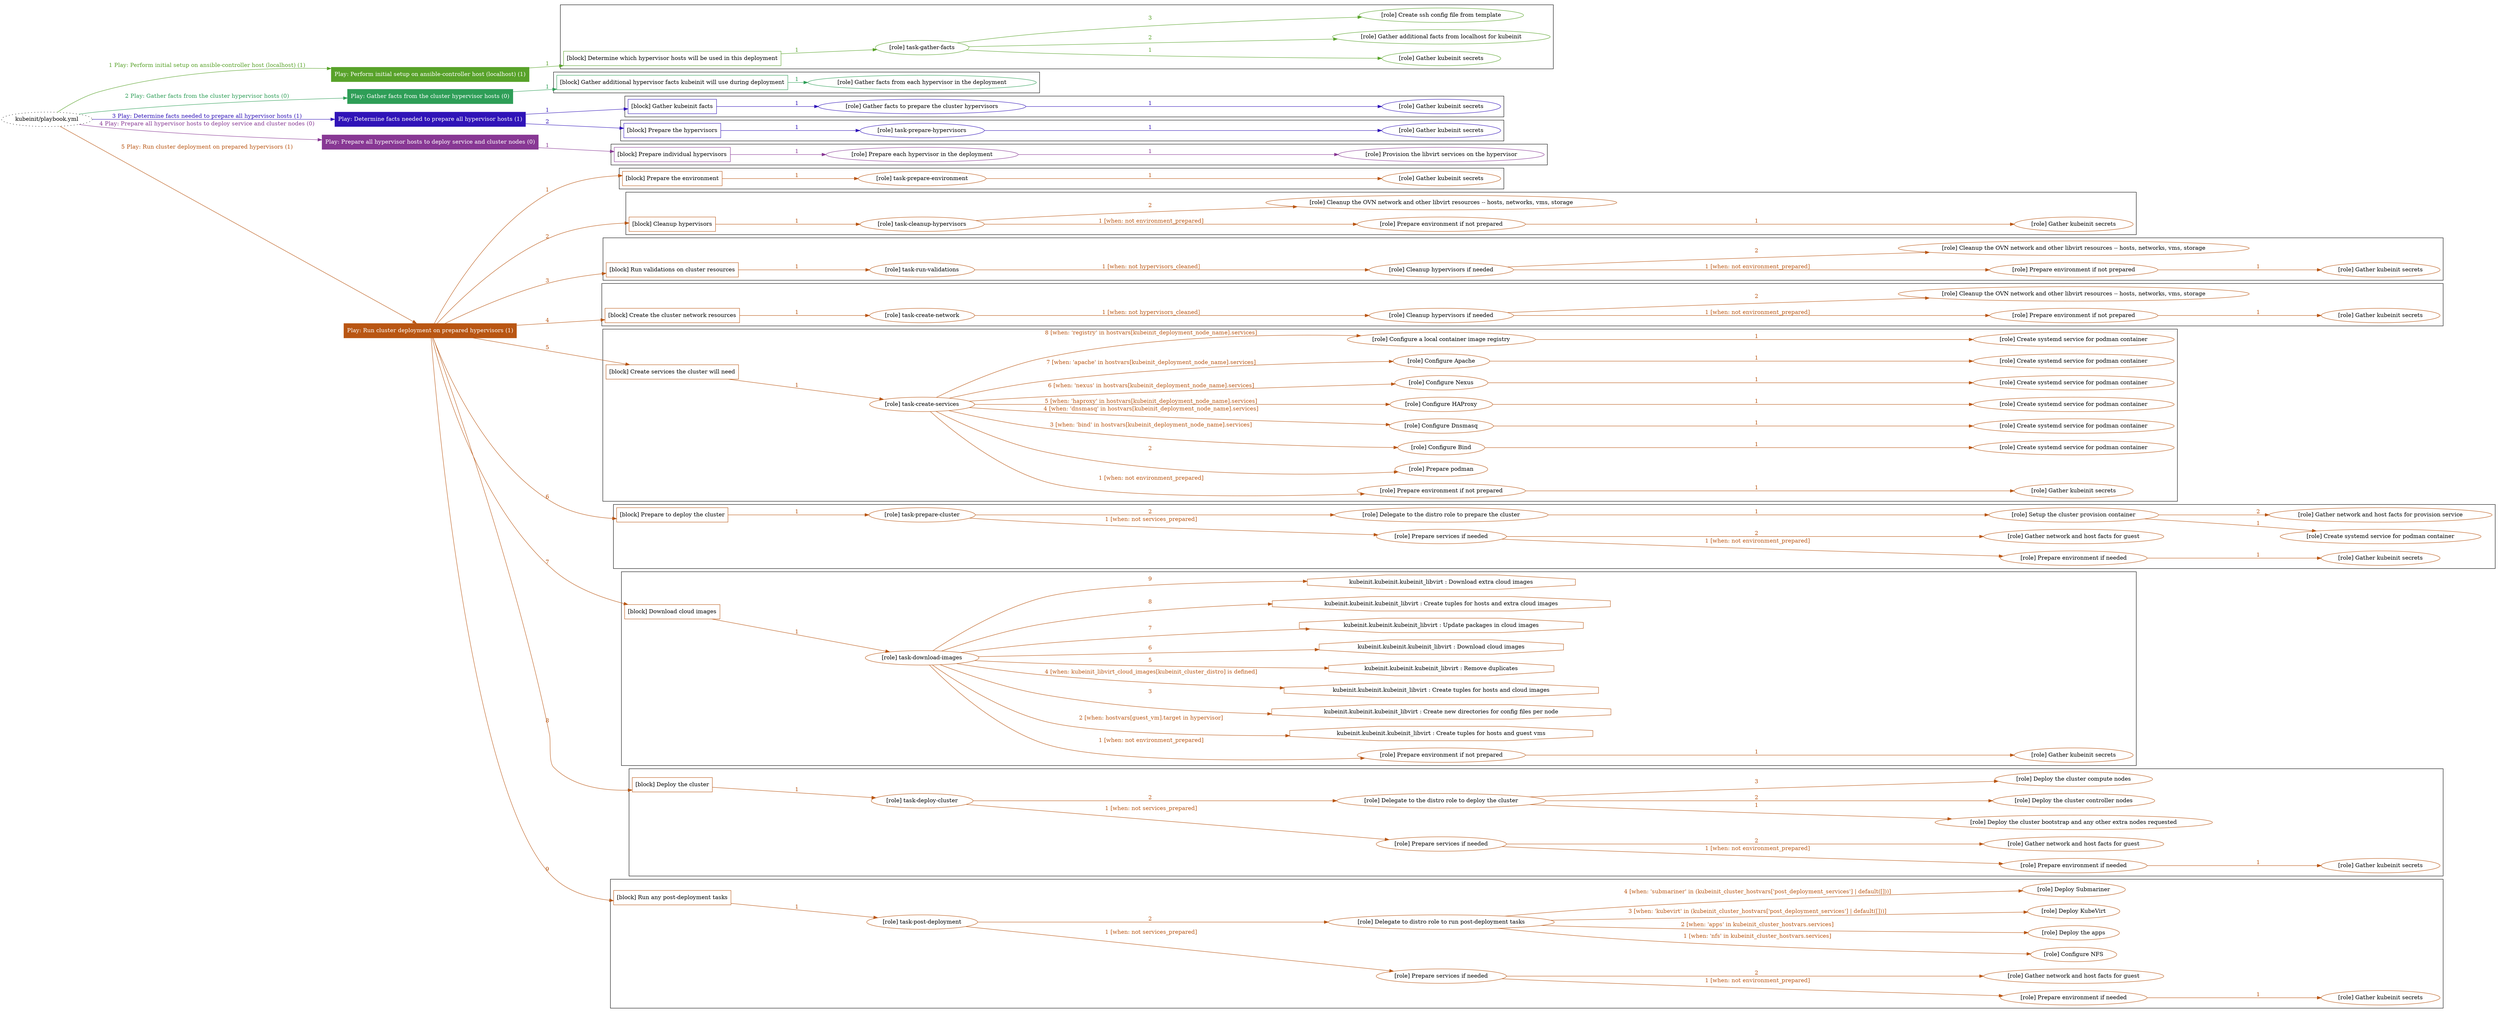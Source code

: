 digraph {
	graph [concentrate=true ordering=in rankdir=LR ratio=fill]
	edge [esep=5 sep=10]
	"kubeinit/playbook.yml" [URL="/home/runner/work/kubeinit/kubeinit/kubeinit/playbook.yml" id=playbook_d2b814b4 style=dotted]
	"kubeinit/playbook.yml" -> play_154e92ad [label="1 Play: Perform initial setup on ansible-controller host (localhost) (1)" color="#58a22a" fontcolor="#58a22a" id=edge_play_154e92ad labeltooltip="1 Play: Perform initial setup on ansible-controller host (localhost) (1)" tooltip="1 Play: Perform initial setup on ansible-controller host (localhost) (1)"]
	subgraph "Play: Perform initial setup on ansible-controller host (localhost) (1)" {
		play_154e92ad [label="Play: Perform initial setup on ansible-controller host (localhost) (1)" URL="/home/runner/work/kubeinit/kubeinit/kubeinit/playbook.yml" color="#58a22a" fontcolor="#ffffff" id=play_154e92ad shape=box style=filled tooltip=localhost]
		play_154e92ad -> block_13968e17 [label=1 color="#58a22a" fontcolor="#58a22a" id=edge_block_13968e17 labeltooltip=1 tooltip=1]
		subgraph cluster_block_13968e17 {
			block_13968e17 [label="[block] Determine which hypervisor hosts will be used in this deployment" URL="/home/runner/work/kubeinit/kubeinit/kubeinit/playbook.yml" color="#58a22a" id=block_13968e17 labeltooltip="Determine which hypervisor hosts will be used in this deployment" shape=box tooltip="Determine which hypervisor hosts will be used in this deployment"]
			block_13968e17 -> role_b51eee22 [label="1 " color="#58a22a" fontcolor="#58a22a" id=edge_role_b51eee22 labeltooltip="1 " tooltip="1 "]
			subgraph "task-gather-facts" {
				role_b51eee22 [label="[role] task-gather-facts" URL="/home/runner/work/kubeinit/kubeinit/kubeinit/playbook.yml" color="#58a22a" id=role_b51eee22 tooltip="task-gather-facts"]
				role_b51eee22 -> role_96f18a32 [label="1 " color="#58a22a" fontcolor="#58a22a" id=edge_role_96f18a32 labeltooltip="1 " tooltip="1 "]
				subgraph "Gather kubeinit secrets" {
					role_96f18a32 [label="[role] Gather kubeinit secrets" URL="/home/runner/.ansible/collections/ansible_collections/kubeinit/kubeinit/roles/kubeinit_prepare/tasks/build_hypervisors_group.yml" color="#58a22a" id=role_96f18a32 tooltip="Gather kubeinit secrets"]
				}
				role_b51eee22 -> role_b0f4a7f4 [label="2 " color="#58a22a" fontcolor="#58a22a" id=edge_role_b0f4a7f4 labeltooltip="2 " tooltip="2 "]
				subgraph "Gather additional facts from localhost for kubeinit" {
					role_b0f4a7f4 [label="[role] Gather additional facts from localhost for kubeinit" URL="/home/runner/.ansible/collections/ansible_collections/kubeinit/kubeinit/roles/kubeinit_prepare/tasks/build_hypervisors_group.yml" color="#58a22a" id=role_b0f4a7f4 tooltip="Gather additional facts from localhost for kubeinit"]
				}
				role_b51eee22 -> role_d3a2ee79 [label="3 " color="#58a22a" fontcolor="#58a22a" id=edge_role_d3a2ee79 labeltooltip="3 " tooltip="3 "]
				subgraph "Create ssh config file from template" {
					role_d3a2ee79 [label="[role] Create ssh config file from template" URL="/home/runner/.ansible/collections/ansible_collections/kubeinit/kubeinit/roles/kubeinit_prepare/tasks/build_hypervisors_group.yml" color="#58a22a" id=role_d3a2ee79 tooltip="Create ssh config file from template"]
				}
			}
		}
	}
	"kubeinit/playbook.yml" -> play_46aafa83 [label="2 Play: Gather facts from the cluster hypervisor hosts (0)" color="#2e9e57" fontcolor="#2e9e57" id=edge_play_46aafa83 labeltooltip="2 Play: Gather facts from the cluster hypervisor hosts (0)" tooltip="2 Play: Gather facts from the cluster hypervisor hosts (0)"]
	subgraph "Play: Gather facts from the cluster hypervisor hosts (0)" {
		play_46aafa83 [label="Play: Gather facts from the cluster hypervisor hosts (0)" URL="/home/runner/work/kubeinit/kubeinit/kubeinit/playbook.yml" color="#2e9e57" fontcolor="#ffffff" id=play_46aafa83 shape=box style=filled tooltip="Play: Gather facts from the cluster hypervisor hosts (0)"]
		play_46aafa83 -> block_0cdc65f1 [label=1 color="#2e9e57" fontcolor="#2e9e57" id=edge_block_0cdc65f1 labeltooltip=1 tooltip=1]
		subgraph cluster_block_0cdc65f1 {
			block_0cdc65f1 [label="[block] Gather additional hypervisor facts kubeinit will use during deployment" URL="/home/runner/work/kubeinit/kubeinit/kubeinit/playbook.yml" color="#2e9e57" id=block_0cdc65f1 labeltooltip="Gather additional hypervisor facts kubeinit will use during deployment" shape=box tooltip="Gather additional hypervisor facts kubeinit will use during deployment"]
			block_0cdc65f1 -> role_255d3700 [label="1 " color="#2e9e57" fontcolor="#2e9e57" id=edge_role_255d3700 labeltooltip="1 " tooltip="1 "]
			subgraph "Gather facts from each hypervisor in the deployment" {
				role_255d3700 [label="[role] Gather facts from each hypervisor in the deployment" URL="/home/runner/work/kubeinit/kubeinit/kubeinit/playbook.yml" color="#2e9e57" id=role_255d3700 tooltip="Gather facts from each hypervisor in the deployment"]
			}
		}
	}
	"kubeinit/playbook.yml" -> play_fd5deed7 [label="3 Play: Determine facts needed to prepare all hypervisor hosts (1)" color="#3014b8" fontcolor="#3014b8" id=edge_play_fd5deed7 labeltooltip="3 Play: Determine facts needed to prepare all hypervisor hosts (1)" tooltip="3 Play: Determine facts needed to prepare all hypervisor hosts (1)"]
	subgraph "Play: Determine facts needed to prepare all hypervisor hosts (1)" {
		play_fd5deed7 [label="Play: Determine facts needed to prepare all hypervisor hosts (1)" URL="/home/runner/work/kubeinit/kubeinit/kubeinit/playbook.yml" color="#3014b8" fontcolor="#ffffff" id=play_fd5deed7 shape=box style=filled tooltip=localhost]
		play_fd5deed7 -> block_5068789d [label=1 color="#3014b8" fontcolor="#3014b8" id=edge_block_5068789d labeltooltip=1 tooltip=1]
		subgraph cluster_block_5068789d {
			block_5068789d [label="[block] Gather kubeinit facts" URL="/home/runner/work/kubeinit/kubeinit/kubeinit/playbook.yml" color="#3014b8" id=block_5068789d labeltooltip="Gather kubeinit facts" shape=box tooltip="Gather kubeinit facts"]
			block_5068789d -> role_d16a513b [label="1 " color="#3014b8" fontcolor="#3014b8" id=edge_role_d16a513b labeltooltip="1 " tooltip="1 "]
			subgraph "Gather facts to prepare the cluster hypervisors" {
				role_d16a513b [label="[role] Gather facts to prepare the cluster hypervisors" URL="/home/runner/work/kubeinit/kubeinit/kubeinit/playbook.yml" color="#3014b8" id=role_d16a513b tooltip="Gather facts to prepare the cluster hypervisors"]
				role_d16a513b -> role_ef326f4a [label="1 " color="#3014b8" fontcolor="#3014b8" id=edge_role_ef326f4a labeltooltip="1 " tooltip="1 "]
				subgraph "Gather kubeinit secrets" {
					role_ef326f4a [label="[role] Gather kubeinit secrets" URL="/home/runner/.ansible/collections/ansible_collections/kubeinit/kubeinit/roles/kubeinit_prepare/tasks/gather_kubeinit_facts.yml" color="#3014b8" id=role_ef326f4a tooltip="Gather kubeinit secrets"]
				}
			}
		}
		play_fd5deed7 -> block_6283564b [label=2 color="#3014b8" fontcolor="#3014b8" id=edge_block_6283564b labeltooltip=2 tooltip=2]
		subgraph cluster_block_6283564b {
			block_6283564b [label="[block] Prepare the hypervisors" URL="/home/runner/work/kubeinit/kubeinit/kubeinit/playbook.yml" color="#3014b8" id=block_6283564b labeltooltip="Prepare the hypervisors" shape=box tooltip="Prepare the hypervisors"]
			block_6283564b -> role_56ad19a8 [label="1 " color="#3014b8" fontcolor="#3014b8" id=edge_role_56ad19a8 labeltooltip="1 " tooltip="1 "]
			subgraph "task-prepare-hypervisors" {
				role_56ad19a8 [label="[role] task-prepare-hypervisors" URL="/home/runner/work/kubeinit/kubeinit/kubeinit/playbook.yml" color="#3014b8" id=role_56ad19a8 tooltip="task-prepare-hypervisors"]
				role_56ad19a8 -> role_5e9d3597 [label="1 " color="#3014b8" fontcolor="#3014b8" id=edge_role_5e9d3597 labeltooltip="1 " tooltip="1 "]
				subgraph "Gather kubeinit secrets" {
					role_5e9d3597 [label="[role] Gather kubeinit secrets" URL="/home/runner/.ansible/collections/ansible_collections/kubeinit/kubeinit/roles/kubeinit_prepare/tasks/gather_kubeinit_facts.yml" color="#3014b8" id=role_5e9d3597 tooltip="Gather kubeinit secrets"]
				}
			}
		}
	}
	"kubeinit/playbook.yml" -> play_c0916d61 [label="4 Play: Prepare all hypervisor hosts to deploy service and cluster nodes (0)" color="#883894" fontcolor="#883894" id=edge_play_c0916d61 labeltooltip="4 Play: Prepare all hypervisor hosts to deploy service and cluster nodes (0)" tooltip="4 Play: Prepare all hypervisor hosts to deploy service and cluster nodes (0)"]
	subgraph "Play: Prepare all hypervisor hosts to deploy service and cluster nodes (0)" {
		play_c0916d61 [label="Play: Prepare all hypervisor hosts to deploy service and cluster nodes (0)" URL="/home/runner/work/kubeinit/kubeinit/kubeinit/playbook.yml" color="#883894" fontcolor="#ffffff" id=play_c0916d61 shape=box style=filled tooltip="Play: Prepare all hypervisor hosts to deploy service and cluster nodes (0)"]
		play_c0916d61 -> block_2b32e5a3 [label=1 color="#883894" fontcolor="#883894" id=edge_block_2b32e5a3 labeltooltip=1 tooltip=1]
		subgraph cluster_block_2b32e5a3 {
			block_2b32e5a3 [label="[block] Prepare individual hypervisors" URL="/home/runner/work/kubeinit/kubeinit/kubeinit/playbook.yml" color="#883894" id=block_2b32e5a3 labeltooltip="Prepare individual hypervisors" shape=box tooltip="Prepare individual hypervisors"]
			block_2b32e5a3 -> role_ade000f9 [label="1 " color="#883894" fontcolor="#883894" id=edge_role_ade000f9 labeltooltip="1 " tooltip="1 "]
			subgraph "Prepare each hypervisor in the deployment" {
				role_ade000f9 [label="[role] Prepare each hypervisor in the deployment" URL="/home/runner/work/kubeinit/kubeinit/kubeinit/playbook.yml" color="#883894" id=role_ade000f9 tooltip="Prepare each hypervisor in the deployment"]
				role_ade000f9 -> role_abab35c0 [label="1 " color="#883894" fontcolor="#883894" id=edge_role_abab35c0 labeltooltip="1 " tooltip="1 "]
				subgraph "Provision the libvirt services on the hypervisor" {
					role_abab35c0 [label="[role] Provision the libvirt services on the hypervisor" URL="/home/runner/.ansible/collections/ansible_collections/kubeinit/kubeinit/roles/kubeinit_prepare/tasks/prepare_hypervisor.yml" color="#883894" id=role_abab35c0 tooltip="Provision the libvirt services on the hypervisor"]
				}
			}
		}
	}
	"kubeinit/playbook.yml" -> play_7e4d2a4b [label="5 Play: Run cluster deployment on prepared hypervisors (1)" color="#b95613" fontcolor="#b95613" id=edge_play_7e4d2a4b labeltooltip="5 Play: Run cluster deployment on prepared hypervisors (1)" tooltip="5 Play: Run cluster deployment on prepared hypervisors (1)"]
	subgraph "Play: Run cluster deployment on prepared hypervisors (1)" {
		play_7e4d2a4b [label="Play: Run cluster deployment on prepared hypervisors (1)" URL="/home/runner/work/kubeinit/kubeinit/kubeinit/playbook.yml" color="#b95613" fontcolor="#ffffff" id=play_7e4d2a4b shape=box style=filled tooltip=localhost]
		play_7e4d2a4b -> block_79f5f81a [label=1 color="#b95613" fontcolor="#b95613" id=edge_block_79f5f81a labeltooltip=1 tooltip=1]
		subgraph cluster_block_79f5f81a {
			block_79f5f81a [label="[block] Prepare the environment" URL="/home/runner/work/kubeinit/kubeinit/kubeinit/playbook.yml" color="#b95613" id=block_79f5f81a labeltooltip="Prepare the environment" shape=box tooltip="Prepare the environment"]
			block_79f5f81a -> role_7ab6c08a [label="1 " color="#b95613" fontcolor="#b95613" id=edge_role_7ab6c08a labeltooltip="1 " tooltip="1 "]
			subgraph "task-prepare-environment" {
				role_7ab6c08a [label="[role] task-prepare-environment" URL="/home/runner/work/kubeinit/kubeinit/kubeinit/playbook.yml" color="#b95613" id=role_7ab6c08a tooltip="task-prepare-environment"]
				role_7ab6c08a -> role_438f7424 [label="1 " color="#b95613" fontcolor="#b95613" id=edge_role_438f7424 labeltooltip="1 " tooltip="1 "]
				subgraph "Gather kubeinit secrets" {
					role_438f7424 [label="[role] Gather kubeinit secrets" URL="/home/runner/.ansible/collections/ansible_collections/kubeinit/kubeinit/roles/kubeinit_prepare/tasks/gather_kubeinit_facts.yml" color="#b95613" id=role_438f7424 tooltip="Gather kubeinit secrets"]
				}
			}
		}
		play_7e4d2a4b -> block_7aec6370 [label=2 color="#b95613" fontcolor="#b95613" id=edge_block_7aec6370 labeltooltip=2 tooltip=2]
		subgraph cluster_block_7aec6370 {
			block_7aec6370 [label="[block] Cleanup hypervisors" URL="/home/runner/work/kubeinit/kubeinit/kubeinit/playbook.yml" color="#b95613" id=block_7aec6370 labeltooltip="Cleanup hypervisors" shape=box tooltip="Cleanup hypervisors"]
			block_7aec6370 -> role_6cc39031 [label="1 " color="#b95613" fontcolor="#b95613" id=edge_role_6cc39031 labeltooltip="1 " tooltip="1 "]
			subgraph "task-cleanup-hypervisors" {
				role_6cc39031 [label="[role] task-cleanup-hypervisors" URL="/home/runner/work/kubeinit/kubeinit/kubeinit/playbook.yml" color="#b95613" id=role_6cc39031 tooltip="task-cleanup-hypervisors"]
				role_6cc39031 -> role_81adac94 [label="1 [when: not environment_prepared]" color="#b95613" fontcolor="#b95613" id=edge_role_81adac94 labeltooltip="1 [when: not environment_prepared]" tooltip="1 [when: not environment_prepared]"]
				subgraph "Prepare environment if not prepared" {
					role_81adac94 [label="[role] Prepare environment if not prepared" URL="/home/runner/.ansible/collections/ansible_collections/kubeinit/kubeinit/roles/kubeinit_prepare/tasks/cleanup_hypervisors.yml" color="#b95613" id=role_81adac94 tooltip="Prepare environment if not prepared"]
					role_81adac94 -> role_7a9ef356 [label="1 " color="#b95613" fontcolor="#b95613" id=edge_role_7a9ef356 labeltooltip="1 " tooltip="1 "]
					subgraph "Gather kubeinit secrets" {
						role_7a9ef356 [label="[role] Gather kubeinit secrets" URL="/home/runner/.ansible/collections/ansible_collections/kubeinit/kubeinit/roles/kubeinit_prepare/tasks/gather_kubeinit_facts.yml" color="#b95613" id=role_7a9ef356 tooltip="Gather kubeinit secrets"]
					}
				}
				role_6cc39031 -> role_e332273e [label="2 " color="#b95613" fontcolor="#b95613" id=edge_role_e332273e labeltooltip="2 " tooltip="2 "]
				subgraph "Cleanup the OVN network and other libvirt resources -- hosts, networks, vms, storage" {
					role_e332273e [label="[role] Cleanup the OVN network and other libvirt resources -- hosts, networks, vms, storage" URL="/home/runner/.ansible/collections/ansible_collections/kubeinit/kubeinit/roles/kubeinit_prepare/tasks/cleanup_hypervisors.yml" color="#b95613" id=role_e332273e tooltip="Cleanup the OVN network and other libvirt resources -- hosts, networks, vms, storage"]
				}
			}
		}
		play_7e4d2a4b -> block_13c06716 [label=3 color="#b95613" fontcolor="#b95613" id=edge_block_13c06716 labeltooltip=3 tooltip=3]
		subgraph cluster_block_13c06716 {
			block_13c06716 [label="[block] Run validations on cluster resources" URL="/home/runner/work/kubeinit/kubeinit/kubeinit/playbook.yml" color="#b95613" id=block_13c06716 labeltooltip="Run validations on cluster resources" shape=box tooltip="Run validations on cluster resources"]
			block_13c06716 -> role_acbf9b09 [label="1 " color="#b95613" fontcolor="#b95613" id=edge_role_acbf9b09 labeltooltip="1 " tooltip="1 "]
			subgraph "task-run-validations" {
				role_acbf9b09 [label="[role] task-run-validations" URL="/home/runner/work/kubeinit/kubeinit/kubeinit/playbook.yml" color="#b95613" id=role_acbf9b09 tooltip="task-run-validations"]
				role_acbf9b09 -> role_099254bf [label="1 [when: not hypervisors_cleaned]" color="#b95613" fontcolor="#b95613" id=edge_role_099254bf labeltooltip="1 [when: not hypervisors_cleaned]" tooltip="1 [when: not hypervisors_cleaned]"]
				subgraph "Cleanup hypervisors if needed" {
					role_099254bf [label="[role] Cleanup hypervisors if needed" URL="/home/runner/.ansible/collections/ansible_collections/kubeinit/kubeinit/roles/kubeinit_validations/tasks/main.yml" color="#b95613" id=role_099254bf tooltip="Cleanup hypervisors if needed"]
					role_099254bf -> role_9e14ccb9 [label="1 [when: not environment_prepared]" color="#b95613" fontcolor="#b95613" id=edge_role_9e14ccb9 labeltooltip="1 [when: not environment_prepared]" tooltip="1 [when: not environment_prepared]"]
					subgraph "Prepare environment if not prepared" {
						role_9e14ccb9 [label="[role] Prepare environment if not prepared" URL="/home/runner/.ansible/collections/ansible_collections/kubeinit/kubeinit/roles/kubeinit_prepare/tasks/cleanup_hypervisors.yml" color="#b95613" id=role_9e14ccb9 tooltip="Prepare environment if not prepared"]
						role_9e14ccb9 -> role_ae3479c6 [label="1 " color="#b95613" fontcolor="#b95613" id=edge_role_ae3479c6 labeltooltip="1 " tooltip="1 "]
						subgraph "Gather kubeinit secrets" {
							role_ae3479c6 [label="[role] Gather kubeinit secrets" URL="/home/runner/.ansible/collections/ansible_collections/kubeinit/kubeinit/roles/kubeinit_prepare/tasks/gather_kubeinit_facts.yml" color="#b95613" id=role_ae3479c6 tooltip="Gather kubeinit secrets"]
						}
					}
					role_099254bf -> role_8eeda9b7 [label="2 " color="#b95613" fontcolor="#b95613" id=edge_role_8eeda9b7 labeltooltip="2 " tooltip="2 "]
					subgraph "Cleanup the OVN network and other libvirt resources -- hosts, networks, vms, storage" {
						role_8eeda9b7 [label="[role] Cleanup the OVN network and other libvirt resources -- hosts, networks, vms, storage" URL="/home/runner/.ansible/collections/ansible_collections/kubeinit/kubeinit/roles/kubeinit_prepare/tasks/cleanup_hypervisors.yml" color="#b95613" id=role_8eeda9b7 tooltip="Cleanup the OVN network and other libvirt resources -- hosts, networks, vms, storage"]
					}
				}
			}
		}
		play_7e4d2a4b -> block_2d9ed926 [label=4 color="#b95613" fontcolor="#b95613" id=edge_block_2d9ed926 labeltooltip=4 tooltip=4]
		subgraph cluster_block_2d9ed926 {
			block_2d9ed926 [label="[block] Create the cluster network resources" URL="/home/runner/work/kubeinit/kubeinit/kubeinit/playbook.yml" color="#b95613" id=block_2d9ed926 labeltooltip="Create the cluster network resources" shape=box tooltip="Create the cluster network resources"]
			block_2d9ed926 -> role_c7c94000 [label="1 " color="#b95613" fontcolor="#b95613" id=edge_role_c7c94000 labeltooltip="1 " tooltip="1 "]
			subgraph "task-create-network" {
				role_c7c94000 [label="[role] task-create-network" URL="/home/runner/work/kubeinit/kubeinit/kubeinit/playbook.yml" color="#b95613" id=role_c7c94000 tooltip="task-create-network"]
				role_c7c94000 -> role_79bf8d29 [label="1 [when: not hypervisors_cleaned]" color="#b95613" fontcolor="#b95613" id=edge_role_79bf8d29 labeltooltip="1 [when: not hypervisors_cleaned]" tooltip="1 [when: not hypervisors_cleaned]"]
				subgraph "Cleanup hypervisors if needed" {
					role_79bf8d29 [label="[role] Cleanup hypervisors if needed" URL="/home/runner/.ansible/collections/ansible_collections/kubeinit/kubeinit/roles/kubeinit_libvirt/tasks/create_network.yml" color="#b95613" id=role_79bf8d29 tooltip="Cleanup hypervisors if needed"]
					role_79bf8d29 -> role_c30ddef0 [label="1 [when: not environment_prepared]" color="#b95613" fontcolor="#b95613" id=edge_role_c30ddef0 labeltooltip="1 [when: not environment_prepared]" tooltip="1 [when: not environment_prepared]"]
					subgraph "Prepare environment if not prepared" {
						role_c30ddef0 [label="[role] Prepare environment if not prepared" URL="/home/runner/.ansible/collections/ansible_collections/kubeinit/kubeinit/roles/kubeinit_prepare/tasks/cleanup_hypervisors.yml" color="#b95613" id=role_c30ddef0 tooltip="Prepare environment if not prepared"]
						role_c30ddef0 -> role_ae9c5a80 [label="1 " color="#b95613" fontcolor="#b95613" id=edge_role_ae9c5a80 labeltooltip="1 " tooltip="1 "]
						subgraph "Gather kubeinit secrets" {
							role_ae9c5a80 [label="[role] Gather kubeinit secrets" URL="/home/runner/.ansible/collections/ansible_collections/kubeinit/kubeinit/roles/kubeinit_prepare/tasks/gather_kubeinit_facts.yml" color="#b95613" id=role_ae9c5a80 tooltip="Gather kubeinit secrets"]
						}
					}
					role_79bf8d29 -> role_3bc9a7fb [label="2 " color="#b95613" fontcolor="#b95613" id=edge_role_3bc9a7fb labeltooltip="2 " tooltip="2 "]
					subgraph "Cleanup the OVN network and other libvirt resources -- hosts, networks, vms, storage" {
						role_3bc9a7fb [label="[role] Cleanup the OVN network and other libvirt resources -- hosts, networks, vms, storage" URL="/home/runner/.ansible/collections/ansible_collections/kubeinit/kubeinit/roles/kubeinit_prepare/tasks/cleanup_hypervisors.yml" color="#b95613" id=role_3bc9a7fb tooltip="Cleanup the OVN network and other libvirt resources -- hosts, networks, vms, storage"]
					}
				}
			}
		}
		play_7e4d2a4b -> block_3dccdc18 [label=5 color="#b95613" fontcolor="#b95613" id=edge_block_3dccdc18 labeltooltip=5 tooltip=5]
		subgraph cluster_block_3dccdc18 {
			block_3dccdc18 [label="[block] Create services the cluster will need" URL="/home/runner/work/kubeinit/kubeinit/kubeinit/playbook.yml" color="#b95613" id=block_3dccdc18 labeltooltip="Create services the cluster will need" shape=box tooltip="Create services the cluster will need"]
			block_3dccdc18 -> role_b46ef7f1 [label="1 " color="#b95613" fontcolor="#b95613" id=edge_role_b46ef7f1 labeltooltip="1 " tooltip="1 "]
			subgraph "task-create-services" {
				role_b46ef7f1 [label="[role] task-create-services" URL="/home/runner/work/kubeinit/kubeinit/kubeinit/playbook.yml" color="#b95613" id=role_b46ef7f1 tooltip="task-create-services"]
				role_b46ef7f1 -> role_4316318e [label="1 [when: not environment_prepared]" color="#b95613" fontcolor="#b95613" id=edge_role_4316318e labeltooltip="1 [when: not environment_prepared]" tooltip="1 [when: not environment_prepared]"]
				subgraph "Prepare environment if not prepared" {
					role_4316318e [label="[role] Prepare environment if not prepared" URL="/home/runner/.ansible/collections/ansible_collections/kubeinit/kubeinit/roles/kubeinit_services/tasks/main.yml" color="#b95613" id=role_4316318e tooltip="Prepare environment if not prepared"]
					role_4316318e -> role_9f1663e6 [label="1 " color="#b95613" fontcolor="#b95613" id=edge_role_9f1663e6 labeltooltip="1 " tooltip="1 "]
					subgraph "Gather kubeinit secrets" {
						role_9f1663e6 [label="[role] Gather kubeinit secrets" URL="/home/runner/.ansible/collections/ansible_collections/kubeinit/kubeinit/roles/kubeinit_prepare/tasks/gather_kubeinit_facts.yml" color="#b95613" id=role_9f1663e6 tooltip="Gather kubeinit secrets"]
					}
				}
				role_b46ef7f1 -> role_1fcf9a34 [label="2 " color="#b95613" fontcolor="#b95613" id=edge_role_1fcf9a34 labeltooltip="2 " tooltip="2 "]
				subgraph "Prepare podman" {
					role_1fcf9a34 [label="[role] Prepare podman" URL="/home/runner/.ansible/collections/ansible_collections/kubeinit/kubeinit/roles/kubeinit_services/tasks/00_create_service_pod.yml" color="#b95613" id=role_1fcf9a34 tooltip="Prepare podman"]
				}
				role_b46ef7f1 -> role_c96a81f9 [label="3 [when: 'bind' in hostvars[kubeinit_deployment_node_name].services]" color="#b95613" fontcolor="#b95613" id=edge_role_c96a81f9 labeltooltip="3 [when: 'bind' in hostvars[kubeinit_deployment_node_name].services]" tooltip="3 [when: 'bind' in hostvars[kubeinit_deployment_node_name].services]"]
				subgraph "Configure Bind" {
					role_c96a81f9 [label="[role] Configure Bind" URL="/home/runner/.ansible/collections/ansible_collections/kubeinit/kubeinit/roles/kubeinit_services/tasks/start_services_containers.yml" color="#b95613" id=role_c96a81f9 tooltip="Configure Bind"]
					role_c96a81f9 -> role_3a204700 [label="1 " color="#b95613" fontcolor="#b95613" id=edge_role_3a204700 labeltooltip="1 " tooltip="1 "]
					subgraph "Create systemd service for podman container" {
						role_3a204700 [label="[role] Create systemd service for podman container" URL="/home/runner/.ansible/collections/ansible_collections/kubeinit/kubeinit/roles/kubeinit_bind/tasks/main.yml" color="#b95613" id=role_3a204700 tooltip="Create systemd service for podman container"]
					}
				}
				role_b46ef7f1 -> role_c6ba40c9 [label="4 [when: 'dnsmasq' in hostvars[kubeinit_deployment_node_name].services]" color="#b95613" fontcolor="#b95613" id=edge_role_c6ba40c9 labeltooltip="4 [when: 'dnsmasq' in hostvars[kubeinit_deployment_node_name].services]" tooltip="4 [when: 'dnsmasq' in hostvars[kubeinit_deployment_node_name].services]"]
				subgraph "Configure Dnsmasq" {
					role_c6ba40c9 [label="[role] Configure Dnsmasq" URL="/home/runner/.ansible/collections/ansible_collections/kubeinit/kubeinit/roles/kubeinit_services/tasks/start_services_containers.yml" color="#b95613" id=role_c6ba40c9 tooltip="Configure Dnsmasq"]
					role_c6ba40c9 -> role_92d053a5 [label="1 " color="#b95613" fontcolor="#b95613" id=edge_role_92d053a5 labeltooltip="1 " tooltip="1 "]
					subgraph "Create systemd service for podman container" {
						role_92d053a5 [label="[role] Create systemd service for podman container" URL="/home/runner/.ansible/collections/ansible_collections/kubeinit/kubeinit/roles/kubeinit_dnsmasq/tasks/main.yml" color="#b95613" id=role_92d053a5 tooltip="Create systemd service for podman container"]
					}
				}
				role_b46ef7f1 -> role_3530654b [label="5 [when: 'haproxy' in hostvars[kubeinit_deployment_node_name].services]" color="#b95613" fontcolor="#b95613" id=edge_role_3530654b labeltooltip="5 [when: 'haproxy' in hostvars[kubeinit_deployment_node_name].services]" tooltip="5 [when: 'haproxy' in hostvars[kubeinit_deployment_node_name].services]"]
				subgraph "Configure HAProxy" {
					role_3530654b [label="[role] Configure HAProxy" URL="/home/runner/.ansible/collections/ansible_collections/kubeinit/kubeinit/roles/kubeinit_services/tasks/start_services_containers.yml" color="#b95613" id=role_3530654b tooltip="Configure HAProxy"]
					role_3530654b -> role_ae471ea5 [label="1 " color="#b95613" fontcolor="#b95613" id=edge_role_ae471ea5 labeltooltip="1 " tooltip="1 "]
					subgraph "Create systemd service for podman container" {
						role_ae471ea5 [label="[role] Create systemd service for podman container" URL="/home/runner/.ansible/collections/ansible_collections/kubeinit/kubeinit/roles/kubeinit_haproxy/tasks/main.yml" color="#b95613" id=role_ae471ea5 tooltip="Create systemd service for podman container"]
					}
				}
				role_b46ef7f1 -> role_0590f648 [label="6 [when: 'nexus' in hostvars[kubeinit_deployment_node_name].services]" color="#b95613" fontcolor="#b95613" id=edge_role_0590f648 labeltooltip="6 [when: 'nexus' in hostvars[kubeinit_deployment_node_name].services]" tooltip="6 [when: 'nexus' in hostvars[kubeinit_deployment_node_name].services]"]
				subgraph "Configure Nexus" {
					role_0590f648 [label="[role] Configure Nexus" URL="/home/runner/.ansible/collections/ansible_collections/kubeinit/kubeinit/roles/kubeinit_services/tasks/start_services_containers.yml" color="#b95613" id=role_0590f648 tooltip="Configure Nexus"]
					role_0590f648 -> role_ff997606 [label="1 " color="#b95613" fontcolor="#b95613" id=edge_role_ff997606 labeltooltip="1 " tooltip="1 "]
					subgraph "Create systemd service for podman container" {
						role_ff997606 [label="[role] Create systemd service for podman container" URL="/home/runner/.ansible/collections/ansible_collections/kubeinit/kubeinit/roles/kubeinit_nexus/tasks/main.yml" color="#b95613" id=role_ff997606 tooltip="Create systemd service for podman container"]
					}
				}
				role_b46ef7f1 -> role_185d0592 [label="7 [when: 'apache' in hostvars[kubeinit_deployment_node_name].services]" color="#b95613" fontcolor="#b95613" id=edge_role_185d0592 labeltooltip="7 [when: 'apache' in hostvars[kubeinit_deployment_node_name].services]" tooltip="7 [when: 'apache' in hostvars[kubeinit_deployment_node_name].services]"]
				subgraph "Configure Apache" {
					role_185d0592 [label="[role] Configure Apache" URL="/home/runner/.ansible/collections/ansible_collections/kubeinit/kubeinit/roles/kubeinit_services/tasks/start_services_containers.yml" color="#b95613" id=role_185d0592 tooltip="Configure Apache"]
					role_185d0592 -> role_dc2fc53a [label="1 " color="#b95613" fontcolor="#b95613" id=edge_role_dc2fc53a labeltooltip="1 " tooltip="1 "]
					subgraph "Create systemd service for podman container" {
						role_dc2fc53a [label="[role] Create systemd service for podman container" URL="/home/runner/.ansible/collections/ansible_collections/kubeinit/kubeinit/roles/kubeinit_apache/tasks/main.yml" color="#b95613" id=role_dc2fc53a tooltip="Create systemd service for podman container"]
					}
				}
				role_b46ef7f1 -> role_8f2a918e [label="8 [when: 'registry' in hostvars[kubeinit_deployment_node_name].services]" color="#b95613" fontcolor="#b95613" id=edge_role_8f2a918e labeltooltip="8 [when: 'registry' in hostvars[kubeinit_deployment_node_name].services]" tooltip="8 [when: 'registry' in hostvars[kubeinit_deployment_node_name].services]"]
				subgraph "Configure a local container image registry" {
					role_8f2a918e [label="[role] Configure a local container image registry" URL="/home/runner/.ansible/collections/ansible_collections/kubeinit/kubeinit/roles/kubeinit_services/tasks/start_services_containers.yml" color="#b95613" id=role_8f2a918e tooltip="Configure a local container image registry"]
					role_8f2a918e -> role_6c41976a [label="1 " color="#b95613" fontcolor="#b95613" id=edge_role_6c41976a labeltooltip="1 " tooltip="1 "]
					subgraph "Create systemd service for podman container" {
						role_6c41976a [label="[role] Create systemd service for podman container" URL="/home/runner/.ansible/collections/ansible_collections/kubeinit/kubeinit/roles/kubeinit_registry/tasks/main.yml" color="#b95613" id=role_6c41976a tooltip="Create systemd service for podman container"]
					}
				}
			}
		}
		play_7e4d2a4b -> block_5dfd779f [label=6 color="#b95613" fontcolor="#b95613" id=edge_block_5dfd779f labeltooltip=6 tooltip=6]
		subgraph cluster_block_5dfd779f {
			block_5dfd779f [label="[block] Prepare to deploy the cluster" URL="/home/runner/work/kubeinit/kubeinit/kubeinit/playbook.yml" color="#b95613" id=block_5dfd779f labeltooltip="Prepare to deploy the cluster" shape=box tooltip="Prepare to deploy the cluster"]
			block_5dfd779f -> role_ca293b65 [label="1 " color="#b95613" fontcolor="#b95613" id=edge_role_ca293b65 labeltooltip="1 " tooltip="1 "]
			subgraph "task-prepare-cluster" {
				role_ca293b65 [label="[role] task-prepare-cluster" URL="/home/runner/work/kubeinit/kubeinit/kubeinit/playbook.yml" color="#b95613" id=role_ca293b65 tooltip="task-prepare-cluster"]
				role_ca293b65 -> role_b2909748 [label="1 [when: not services_prepared]" color="#b95613" fontcolor="#b95613" id=edge_role_b2909748 labeltooltip="1 [when: not services_prepared]" tooltip="1 [when: not services_prepared]"]
				subgraph "Prepare services if needed" {
					role_b2909748 [label="[role] Prepare services if needed" URL="/home/runner/.ansible/collections/ansible_collections/kubeinit/kubeinit/roles/kubeinit_prepare/tasks/prepare_cluster.yml" color="#b95613" id=role_b2909748 tooltip="Prepare services if needed"]
					role_b2909748 -> role_bf6b18e6 [label="1 [when: not environment_prepared]" color="#b95613" fontcolor="#b95613" id=edge_role_bf6b18e6 labeltooltip="1 [when: not environment_prepared]" tooltip="1 [when: not environment_prepared]"]
					subgraph "Prepare environment if needed" {
						role_bf6b18e6 [label="[role] Prepare environment if needed" URL="/home/runner/.ansible/collections/ansible_collections/kubeinit/kubeinit/roles/kubeinit_services/tasks/prepare_services.yml" color="#b95613" id=role_bf6b18e6 tooltip="Prepare environment if needed"]
						role_bf6b18e6 -> role_447766b6 [label="1 " color="#b95613" fontcolor="#b95613" id=edge_role_447766b6 labeltooltip="1 " tooltip="1 "]
						subgraph "Gather kubeinit secrets" {
							role_447766b6 [label="[role] Gather kubeinit secrets" URL="/home/runner/.ansible/collections/ansible_collections/kubeinit/kubeinit/roles/kubeinit_prepare/tasks/gather_kubeinit_facts.yml" color="#b95613" id=role_447766b6 tooltip="Gather kubeinit secrets"]
						}
					}
					role_b2909748 -> role_77885804 [label="2 " color="#b95613" fontcolor="#b95613" id=edge_role_77885804 labeltooltip="2 " tooltip="2 "]
					subgraph "Gather network and host facts for guest" {
						role_77885804 [label="[role] Gather network and host facts for guest" URL="/home/runner/.ansible/collections/ansible_collections/kubeinit/kubeinit/roles/kubeinit_services/tasks/prepare_services.yml" color="#b95613" id=role_77885804 tooltip="Gather network and host facts for guest"]
					}
				}
				role_ca293b65 -> role_fefa2931 [label="2 " color="#b95613" fontcolor="#b95613" id=edge_role_fefa2931 labeltooltip="2 " tooltip="2 "]
				subgraph "Delegate to the distro role to prepare the cluster" {
					role_fefa2931 [label="[role] Delegate to the distro role to prepare the cluster" URL="/home/runner/.ansible/collections/ansible_collections/kubeinit/kubeinit/roles/kubeinit_prepare/tasks/prepare_cluster.yml" color="#b95613" id=role_fefa2931 tooltip="Delegate to the distro role to prepare the cluster"]
					role_fefa2931 -> role_71bfc9fd [label="1 " color="#b95613" fontcolor="#b95613" id=edge_role_71bfc9fd labeltooltip="1 " tooltip="1 "]
					subgraph "Setup the cluster provision container" {
						role_71bfc9fd [label="[role] Setup the cluster provision container" URL="/home/runner/.ansible/collections/ansible_collections/kubeinit/kubeinit/roles/kubeinit_openshift/tasks/prepare_cluster.yml" color="#b95613" id=role_71bfc9fd tooltip="Setup the cluster provision container"]
						role_71bfc9fd -> role_831d6fea [label="1 " color="#b95613" fontcolor="#b95613" id=edge_role_831d6fea labeltooltip="1 " tooltip="1 "]
						subgraph "Create systemd service for podman container" {
							role_831d6fea [label="[role] Create systemd service for podman container" URL="/home/runner/.ansible/collections/ansible_collections/kubeinit/kubeinit/roles/kubeinit_services/tasks/create_provision_container.yml" color="#b95613" id=role_831d6fea tooltip="Create systemd service for podman container"]
						}
						role_71bfc9fd -> role_a44157db [label="2 " color="#b95613" fontcolor="#b95613" id=edge_role_a44157db labeltooltip="2 " tooltip="2 "]
						subgraph "Gather network and host facts for provision service" {
							role_a44157db [label="[role] Gather network and host facts for provision service" URL="/home/runner/.ansible/collections/ansible_collections/kubeinit/kubeinit/roles/kubeinit_services/tasks/create_provision_container.yml" color="#b95613" id=role_a44157db tooltip="Gather network and host facts for provision service"]
						}
					}
				}
			}
		}
		play_7e4d2a4b -> block_d0638c05 [label=7 color="#b95613" fontcolor="#b95613" id=edge_block_d0638c05 labeltooltip=7 tooltip=7]
		subgraph cluster_block_d0638c05 {
			block_d0638c05 [label="[block] Download cloud images" URL="/home/runner/work/kubeinit/kubeinit/kubeinit/playbook.yml" color="#b95613" id=block_d0638c05 labeltooltip="Download cloud images" shape=box tooltip="Download cloud images"]
			block_d0638c05 -> role_53198ecf [label="1 " color="#b95613" fontcolor="#b95613" id=edge_role_53198ecf labeltooltip="1 " tooltip="1 "]
			subgraph "task-download-images" {
				role_53198ecf [label="[role] task-download-images" URL="/home/runner/work/kubeinit/kubeinit/kubeinit/playbook.yml" color="#b95613" id=role_53198ecf tooltip="task-download-images"]
				role_53198ecf -> role_d33840b8 [label="1 [when: not environment_prepared]" color="#b95613" fontcolor="#b95613" id=edge_role_d33840b8 labeltooltip="1 [when: not environment_prepared]" tooltip="1 [when: not environment_prepared]"]
				subgraph "Prepare environment if not prepared" {
					role_d33840b8 [label="[role] Prepare environment if not prepared" URL="/home/runner/.ansible/collections/ansible_collections/kubeinit/kubeinit/roles/kubeinit_libvirt/tasks/download_cloud_images.yml" color="#b95613" id=role_d33840b8 tooltip="Prepare environment if not prepared"]
					role_d33840b8 -> role_6732ddfe [label="1 " color="#b95613" fontcolor="#b95613" id=edge_role_6732ddfe labeltooltip="1 " tooltip="1 "]
					subgraph "Gather kubeinit secrets" {
						role_6732ddfe [label="[role] Gather kubeinit secrets" URL="/home/runner/.ansible/collections/ansible_collections/kubeinit/kubeinit/roles/kubeinit_prepare/tasks/gather_kubeinit_facts.yml" color="#b95613" id=role_6732ddfe tooltip="Gather kubeinit secrets"]
					}
				}
				task_6c1adc67 [label="kubeinit.kubeinit.kubeinit_libvirt : Create tuples for hosts and guest vms" URL="/home/runner/.ansible/collections/ansible_collections/kubeinit/kubeinit/roles/kubeinit_libvirt/tasks/download_cloud_images.yml" color="#b95613" id=task_6c1adc67 shape=octagon tooltip="kubeinit.kubeinit.kubeinit_libvirt : Create tuples for hosts and guest vms"]
				role_53198ecf -> task_6c1adc67 [label="2 [when: hostvars[guest_vm].target in hypervisor]" color="#b95613" fontcolor="#b95613" id=edge_task_6c1adc67 labeltooltip="2 [when: hostvars[guest_vm].target in hypervisor]" tooltip="2 [when: hostvars[guest_vm].target in hypervisor]"]
				task_42269d73 [label="kubeinit.kubeinit.kubeinit_libvirt : Create new directories for config files per node" URL="/home/runner/.ansible/collections/ansible_collections/kubeinit/kubeinit/roles/kubeinit_libvirt/tasks/download_cloud_images.yml" color="#b95613" id=task_42269d73 shape=octagon tooltip="kubeinit.kubeinit.kubeinit_libvirt : Create new directories for config files per node"]
				role_53198ecf -> task_42269d73 [label="3 " color="#b95613" fontcolor="#b95613" id=edge_task_42269d73 labeltooltip="3 " tooltip="3 "]
				task_d53639c7 [label="kubeinit.kubeinit.kubeinit_libvirt : Create tuples for hosts and cloud images" URL="/home/runner/.ansible/collections/ansible_collections/kubeinit/kubeinit/roles/kubeinit_libvirt/tasks/download_cloud_images.yml" color="#b95613" id=task_d53639c7 shape=octagon tooltip="kubeinit.kubeinit.kubeinit_libvirt : Create tuples for hosts and cloud images"]
				role_53198ecf -> task_d53639c7 [label="4 [when: kubeinit_libvirt_cloud_images[kubeinit_cluster_distro] is defined]" color="#b95613" fontcolor="#b95613" id=edge_task_d53639c7 labeltooltip="4 [when: kubeinit_libvirt_cloud_images[kubeinit_cluster_distro] is defined]" tooltip="4 [when: kubeinit_libvirt_cloud_images[kubeinit_cluster_distro] is defined]"]
				task_d8164d13 [label="kubeinit.kubeinit.kubeinit_libvirt : Remove duplicates" URL="/home/runner/.ansible/collections/ansible_collections/kubeinit/kubeinit/roles/kubeinit_libvirt/tasks/download_cloud_images.yml" color="#b95613" id=task_d8164d13 shape=octagon tooltip="kubeinit.kubeinit.kubeinit_libvirt : Remove duplicates"]
				role_53198ecf -> task_d8164d13 [label="5 " color="#b95613" fontcolor="#b95613" id=edge_task_d8164d13 labeltooltip="5 " tooltip="5 "]
				task_deb243bb [label="kubeinit.kubeinit.kubeinit_libvirt : Download cloud images" URL="/home/runner/.ansible/collections/ansible_collections/kubeinit/kubeinit/roles/kubeinit_libvirt/tasks/download_cloud_images.yml" color="#b95613" id=task_deb243bb shape=octagon tooltip="kubeinit.kubeinit.kubeinit_libvirt : Download cloud images"]
				role_53198ecf -> task_deb243bb [label="6 " color="#b95613" fontcolor="#b95613" id=edge_task_deb243bb labeltooltip="6 " tooltip="6 "]
				task_c7ab695b [label="kubeinit.kubeinit.kubeinit_libvirt : Update packages in cloud images" URL="/home/runner/.ansible/collections/ansible_collections/kubeinit/kubeinit/roles/kubeinit_libvirt/tasks/download_cloud_images.yml" color="#b95613" id=task_c7ab695b shape=octagon tooltip="kubeinit.kubeinit.kubeinit_libvirt : Update packages in cloud images"]
				role_53198ecf -> task_c7ab695b [label="7 " color="#b95613" fontcolor="#b95613" id=edge_task_c7ab695b labeltooltip="7 " tooltip="7 "]
				task_1a4aa98d [label="kubeinit.kubeinit.kubeinit_libvirt : Create tuples for hosts and extra cloud images" URL="/home/runner/.ansible/collections/ansible_collections/kubeinit/kubeinit/roles/kubeinit_libvirt/tasks/download_cloud_images.yml" color="#b95613" id=task_1a4aa98d shape=octagon tooltip="kubeinit.kubeinit.kubeinit_libvirt : Create tuples for hosts and extra cloud images"]
				role_53198ecf -> task_1a4aa98d [label="8 " color="#b95613" fontcolor="#b95613" id=edge_task_1a4aa98d labeltooltip="8 " tooltip="8 "]
				task_e9295403 [label="kubeinit.kubeinit.kubeinit_libvirt : Download extra cloud images" URL="/home/runner/.ansible/collections/ansible_collections/kubeinit/kubeinit/roles/kubeinit_libvirt/tasks/download_cloud_images.yml" color="#b95613" id=task_e9295403 shape=octagon tooltip="kubeinit.kubeinit.kubeinit_libvirt : Download extra cloud images"]
				role_53198ecf -> task_e9295403 [label="9 " color="#b95613" fontcolor="#b95613" id=edge_task_e9295403 labeltooltip="9 " tooltip="9 "]
			}
		}
		play_7e4d2a4b -> block_924523db [label=8 color="#b95613" fontcolor="#b95613" id=edge_block_924523db labeltooltip=8 tooltip=8]
		subgraph cluster_block_924523db {
			block_924523db [label="[block] Deploy the cluster" URL="/home/runner/work/kubeinit/kubeinit/kubeinit/playbook.yml" color="#b95613" id=block_924523db labeltooltip="Deploy the cluster" shape=box tooltip="Deploy the cluster"]
			block_924523db -> role_abeaa7e3 [label="1 " color="#b95613" fontcolor="#b95613" id=edge_role_abeaa7e3 labeltooltip="1 " tooltip="1 "]
			subgraph "task-deploy-cluster" {
				role_abeaa7e3 [label="[role] task-deploy-cluster" URL="/home/runner/work/kubeinit/kubeinit/kubeinit/playbook.yml" color="#b95613" id=role_abeaa7e3 tooltip="task-deploy-cluster"]
				role_abeaa7e3 -> role_4beb4d96 [label="1 [when: not services_prepared]" color="#b95613" fontcolor="#b95613" id=edge_role_4beb4d96 labeltooltip="1 [when: not services_prepared]" tooltip="1 [when: not services_prepared]"]
				subgraph "Prepare services if needed" {
					role_4beb4d96 [label="[role] Prepare services if needed" URL="/home/runner/.ansible/collections/ansible_collections/kubeinit/kubeinit/roles/kubeinit_prepare/tasks/deploy_cluster.yml" color="#b95613" id=role_4beb4d96 tooltip="Prepare services if needed"]
					role_4beb4d96 -> role_d7a9bd6f [label="1 [when: not environment_prepared]" color="#b95613" fontcolor="#b95613" id=edge_role_d7a9bd6f labeltooltip="1 [when: not environment_prepared]" tooltip="1 [when: not environment_prepared]"]
					subgraph "Prepare environment if needed" {
						role_d7a9bd6f [label="[role] Prepare environment if needed" URL="/home/runner/.ansible/collections/ansible_collections/kubeinit/kubeinit/roles/kubeinit_services/tasks/prepare_services.yml" color="#b95613" id=role_d7a9bd6f tooltip="Prepare environment if needed"]
						role_d7a9bd6f -> role_aacc6b3f [label="1 " color="#b95613" fontcolor="#b95613" id=edge_role_aacc6b3f labeltooltip="1 " tooltip="1 "]
						subgraph "Gather kubeinit secrets" {
							role_aacc6b3f [label="[role] Gather kubeinit secrets" URL="/home/runner/.ansible/collections/ansible_collections/kubeinit/kubeinit/roles/kubeinit_prepare/tasks/gather_kubeinit_facts.yml" color="#b95613" id=role_aacc6b3f tooltip="Gather kubeinit secrets"]
						}
					}
					role_4beb4d96 -> role_9443e424 [label="2 " color="#b95613" fontcolor="#b95613" id=edge_role_9443e424 labeltooltip="2 " tooltip="2 "]
					subgraph "Gather network and host facts for guest" {
						role_9443e424 [label="[role] Gather network and host facts for guest" URL="/home/runner/.ansible/collections/ansible_collections/kubeinit/kubeinit/roles/kubeinit_services/tasks/prepare_services.yml" color="#b95613" id=role_9443e424 tooltip="Gather network and host facts for guest"]
					}
				}
				role_abeaa7e3 -> role_36ff70af [label="2 " color="#b95613" fontcolor="#b95613" id=edge_role_36ff70af labeltooltip="2 " tooltip="2 "]
				subgraph "Delegate to the distro role to deploy the cluster" {
					role_36ff70af [label="[role] Delegate to the distro role to deploy the cluster" URL="/home/runner/.ansible/collections/ansible_collections/kubeinit/kubeinit/roles/kubeinit_prepare/tasks/deploy_cluster.yml" color="#b95613" id=role_36ff70af tooltip="Delegate to the distro role to deploy the cluster"]
					role_36ff70af -> role_8cf1c39f [label="1 " color="#b95613" fontcolor="#b95613" id=edge_role_8cf1c39f labeltooltip="1 " tooltip="1 "]
					subgraph "Deploy the cluster bootstrap and any other extra nodes requested" {
						role_8cf1c39f [label="[role] Deploy the cluster bootstrap and any other extra nodes requested" URL="/home/runner/.ansible/collections/ansible_collections/kubeinit/kubeinit/roles/kubeinit_openshift/tasks/main.yml" color="#b95613" id=role_8cf1c39f tooltip="Deploy the cluster bootstrap and any other extra nodes requested"]
					}
					role_36ff70af -> role_7be5ad22 [label="2 " color="#b95613" fontcolor="#b95613" id=edge_role_7be5ad22 labeltooltip="2 " tooltip="2 "]
					subgraph "Deploy the cluster controller nodes" {
						role_7be5ad22 [label="[role] Deploy the cluster controller nodes" URL="/home/runner/.ansible/collections/ansible_collections/kubeinit/kubeinit/roles/kubeinit_openshift/tasks/main.yml" color="#b95613" id=role_7be5ad22 tooltip="Deploy the cluster controller nodes"]
					}
					role_36ff70af -> role_dcf5d0be [label="3 " color="#b95613" fontcolor="#b95613" id=edge_role_dcf5d0be labeltooltip="3 " tooltip="3 "]
					subgraph "Deploy the cluster compute nodes" {
						role_dcf5d0be [label="[role] Deploy the cluster compute nodes" URL="/home/runner/.ansible/collections/ansible_collections/kubeinit/kubeinit/roles/kubeinit_openshift/tasks/main.yml" color="#b95613" id=role_dcf5d0be tooltip="Deploy the cluster compute nodes"]
					}
				}
			}
		}
		play_7e4d2a4b -> block_de7e373f [label=9 color="#b95613" fontcolor="#b95613" id=edge_block_de7e373f labeltooltip=9 tooltip=9]
		subgraph cluster_block_de7e373f {
			block_de7e373f [label="[block] Run any post-deployment tasks" URL="/home/runner/work/kubeinit/kubeinit/kubeinit/playbook.yml" color="#b95613" id=block_de7e373f labeltooltip="Run any post-deployment tasks" shape=box tooltip="Run any post-deployment tasks"]
			block_de7e373f -> role_6a5e7735 [label="1 " color="#b95613" fontcolor="#b95613" id=edge_role_6a5e7735 labeltooltip="1 " tooltip="1 "]
			subgraph "task-post-deployment" {
				role_6a5e7735 [label="[role] task-post-deployment" URL="/home/runner/work/kubeinit/kubeinit/kubeinit/playbook.yml" color="#b95613" id=role_6a5e7735 tooltip="task-post-deployment"]
				role_6a5e7735 -> role_650b78ed [label="1 [when: not services_prepared]" color="#b95613" fontcolor="#b95613" id=edge_role_650b78ed labeltooltip="1 [when: not services_prepared]" tooltip="1 [when: not services_prepared]"]
				subgraph "Prepare services if needed" {
					role_650b78ed [label="[role] Prepare services if needed" URL="/home/runner/.ansible/collections/ansible_collections/kubeinit/kubeinit/roles/kubeinit_prepare/tasks/post_deployment.yml" color="#b95613" id=role_650b78ed tooltip="Prepare services if needed"]
					role_650b78ed -> role_a2b07eb5 [label="1 [when: not environment_prepared]" color="#b95613" fontcolor="#b95613" id=edge_role_a2b07eb5 labeltooltip="1 [when: not environment_prepared]" tooltip="1 [when: not environment_prepared]"]
					subgraph "Prepare environment if needed" {
						role_a2b07eb5 [label="[role] Prepare environment if needed" URL="/home/runner/.ansible/collections/ansible_collections/kubeinit/kubeinit/roles/kubeinit_services/tasks/prepare_services.yml" color="#b95613" id=role_a2b07eb5 tooltip="Prepare environment if needed"]
						role_a2b07eb5 -> role_a23a94d1 [label="1 " color="#b95613" fontcolor="#b95613" id=edge_role_a23a94d1 labeltooltip="1 " tooltip="1 "]
						subgraph "Gather kubeinit secrets" {
							role_a23a94d1 [label="[role] Gather kubeinit secrets" URL="/home/runner/.ansible/collections/ansible_collections/kubeinit/kubeinit/roles/kubeinit_prepare/tasks/gather_kubeinit_facts.yml" color="#b95613" id=role_a23a94d1 tooltip="Gather kubeinit secrets"]
						}
					}
					role_650b78ed -> role_6738965a [label="2 " color="#b95613" fontcolor="#b95613" id=edge_role_6738965a labeltooltip="2 " tooltip="2 "]
					subgraph "Gather network and host facts for guest" {
						role_6738965a [label="[role] Gather network and host facts for guest" URL="/home/runner/.ansible/collections/ansible_collections/kubeinit/kubeinit/roles/kubeinit_services/tasks/prepare_services.yml" color="#b95613" id=role_6738965a tooltip="Gather network and host facts for guest"]
					}
				}
				role_6a5e7735 -> role_70f08bcc [label="2 " color="#b95613" fontcolor="#b95613" id=edge_role_70f08bcc labeltooltip="2 " tooltip="2 "]
				subgraph "Delegate to distro role to run post-deployment tasks" {
					role_70f08bcc [label="[role] Delegate to distro role to run post-deployment tasks" URL="/home/runner/.ansible/collections/ansible_collections/kubeinit/kubeinit/roles/kubeinit_prepare/tasks/post_deployment.yml" color="#b95613" id=role_70f08bcc tooltip="Delegate to distro role to run post-deployment tasks"]
					role_70f08bcc -> role_0412bfdf [label="1 [when: 'nfs' in kubeinit_cluster_hostvars.services]" color="#b95613" fontcolor="#b95613" id=edge_role_0412bfdf labeltooltip="1 [when: 'nfs' in kubeinit_cluster_hostvars.services]" tooltip="1 [when: 'nfs' in kubeinit_cluster_hostvars.services]"]
					subgraph "Configure NFS" {
						role_0412bfdf [label="[role] Configure NFS" URL="/home/runner/.ansible/collections/ansible_collections/kubeinit/kubeinit/roles/kubeinit_openshift/tasks/post_deployment_tasks.yml" color="#b95613" id=role_0412bfdf tooltip="Configure NFS"]
					}
					role_70f08bcc -> role_2ce5bc58 [label="2 [when: 'apps' in kubeinit_cluster_hostvars.services]" color="#b95613" fontcolor="#b95613" id=edge_role_2ce5bc58 labeltooltip="2 [when: 'apps' in kubeinit_cluster_hostvars.services]" tooltip="2 [when: 'apps' in kubeinit_cluster_hostvars.services]"]
					subgraph "Deploy the apps" {
						role_2ce5bc58 [label="[role] Deploy the apps" URL="/home/runner/.ansible/collections/ansible_collections/kubeinit/kubeinit/roles/kubeinit_openshift/tasks/post_deployment_tasks.yml" color="#b95613" id=role_2ce5bc58 tooltip="Deploy the apps"]
					}
					role_70f08bcc -> role_c08705e5 [label="3 [when: 'kubevirt' in (kubeinit_cluster_hostvars['post_deployment_services'] | default([]))]" color="#b95613" fontcolor="#b95613" id=edge_role_c08705e5 labeltooltip="3 [when: 'kubevirt' in (kubeinit_cluster_hostvars['post_deployment_services'] | default([]))]" tooltip="3 [when: 'kubevirt' in (kubeinit_cluster_hostvars['post_deployment_services'] | default([]))]"]
					subgraph "Deploy KubeVirt" {
						role_c08705e5 [label="[role] Deploy KubeVirt" URL="/home/runner/.ansible/collections/ansible_collections/kubeinit/kubeinit/roles/kubeinit_openshift/tasks/post_deployment_tasks.yml" color="#b95613" id=role_c08705e5 tooltip="Deploy KubeVirt"]
					}
					role_70f08bcc -> role_aa0ba807 [label="4 [when: 'submariner' in (kubeinit_cluster_hostvars['post_deployment_services'] | default([]))]" color="#b95613" fontcolor="#b95613" id=edge_role_aa0ba807 labeltooltip="4 [when: 'submariner' in (kubeinit_cluster_hostvars['post_deployment_services'] | default([]))]" tooltip="4 [when: 'submariner' in (kubeinit_cluster_hostvars['post_deployment_services'] | default([]))]"]
					subgraph "Deploy Submariner" {
						role_aa0ba807 [label="[role] Deploy Submariner" URL="/home/runner/.ansible/collections/ansible_collections/kubeinit/kubeinit/roles/kubeinit_openshift/tasks/post_deployment_tasks.yml" color="#b95613" id=role_aa0ba807 tooltip="Deploy Submariner"]
					}
				}
			}
		}
	}
}
